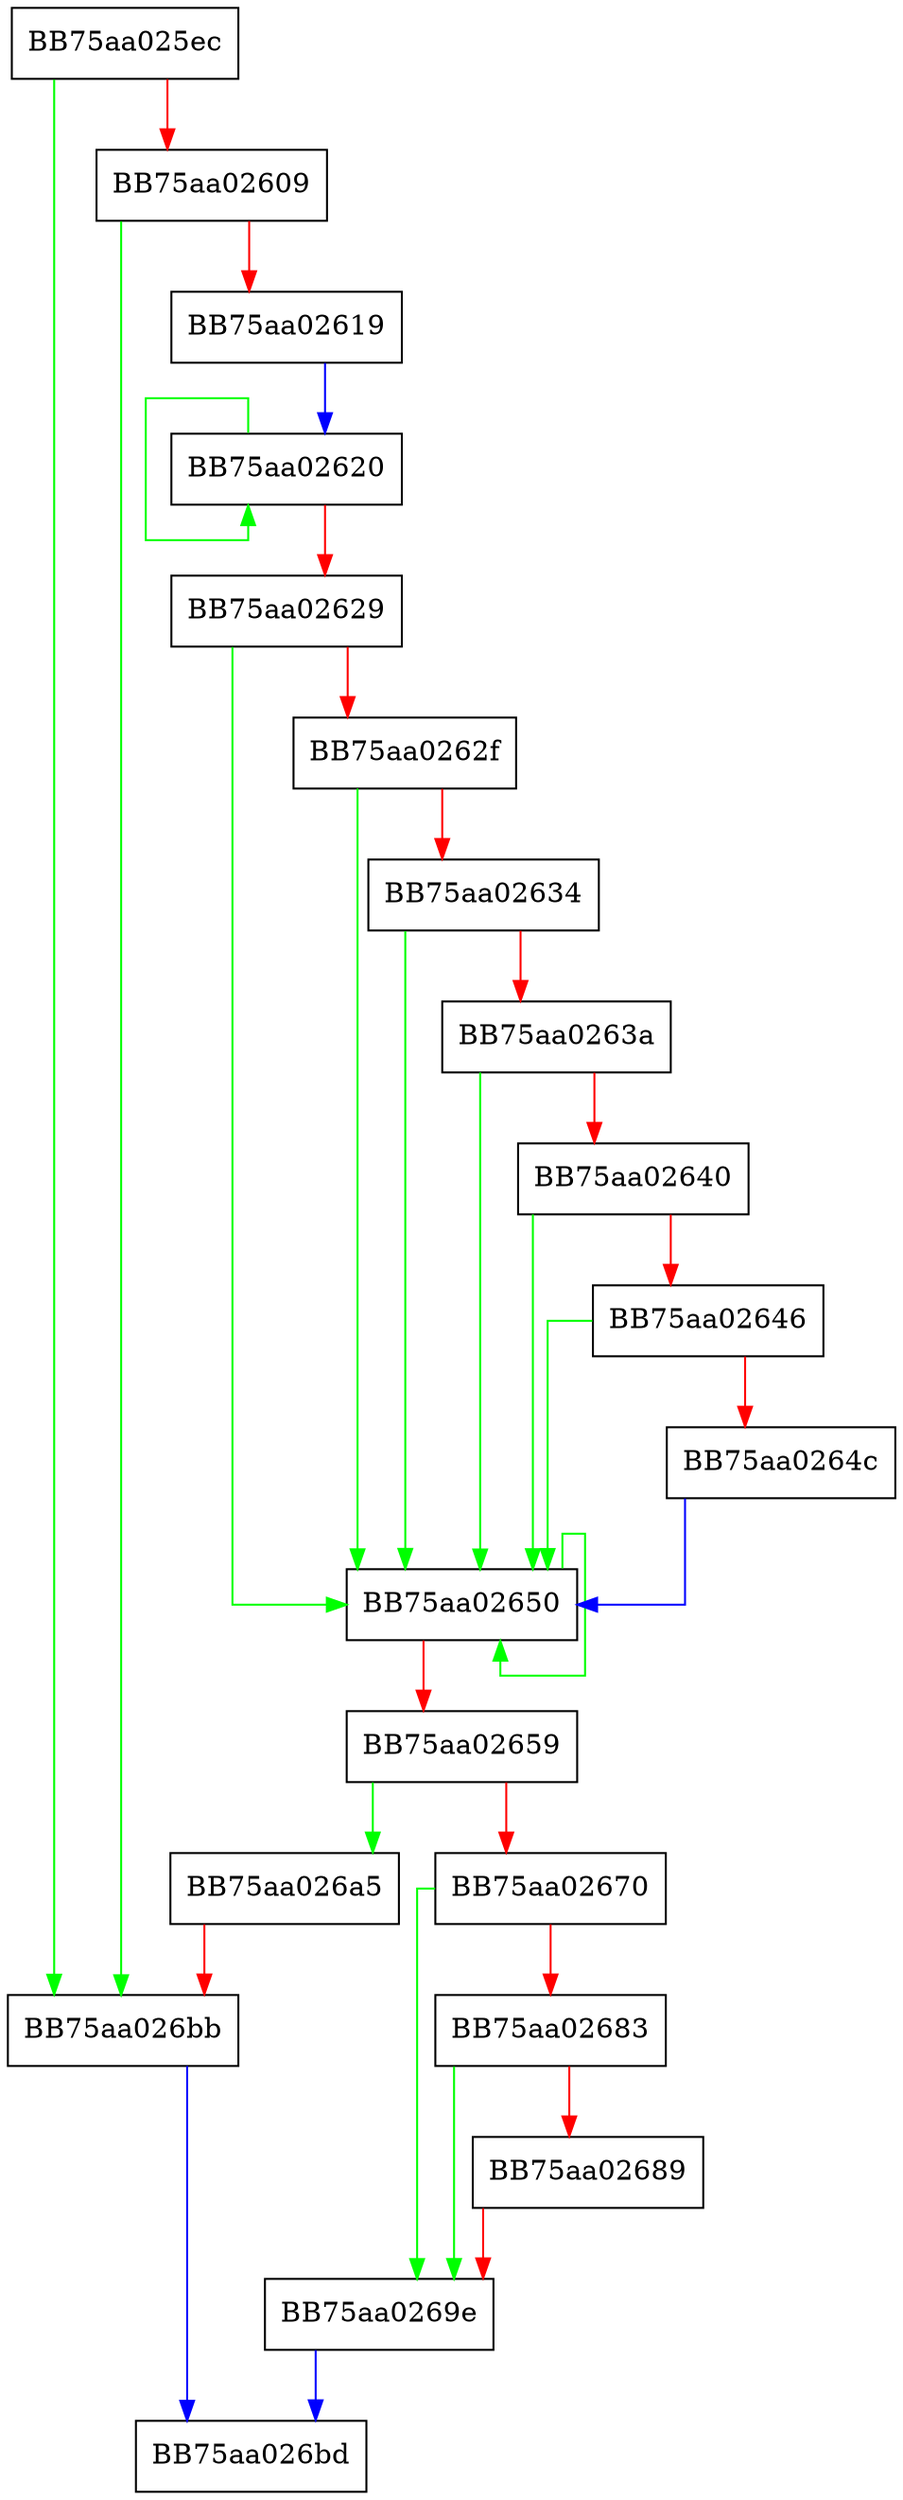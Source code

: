 digraph ElaborateContainer {
  node [shape="box"];
  graph [splines=ortho];
  BB75aa025ec -> BB75aa026bb [color="green"];
  BB75aa025ec -> BB75aa02609 [color="red"];
  BB75aa02609 -> BB75aa026bb [color="green"];
  BB75aa02609 -> BB75aa02619 [color="red"];
  BB75aa02619 -> BB75aa02620 [color="blue"];
  BB75aa02620 -> BB75aa02620 [color="green"];
  BB75aa02620 -> BB75aa02629 [color="red"];
  BB75aa02629 -> BB75aa02650 [color="green"];
  BB75aa02629 -> BB75aa0262f [color="red"];
  BB75aa0262f -> BB75aa02650 [color="green"];
  BB75aa0262f -> BB75aa02634 [color="red"];
  BB75aa02634 -> BB75aa02650 [color="green"];
  BB75aa02634 -> BB75aa0263a [color="red"];
  BB75aa0263a -> BB75aa02650 [color="green"];
  BB75aa0263a -> BB75aa02640 [color="red"];
  BB75aa02640 -> BB75aa02650 [color="green"];
  BB75aa02640 -> BB75aa02646 [color="red"];
  BB75aa02646 -> BB75aa02650 [color="green"];
  BB75aa02646 -> BB75aa0264c [color="red"];
  BB75aa0264c -> BB75aa02650 [color="blue"];
  BB75aa02650 -> BB75aa02650 [color="green"];
  BB75aa02650 -> BB75aa02659 [color="red"];
  BB75aa02659 -> BB75aa026a5 [color="green"];
  BB75aa02659 -> BB75aa02670 [color="red"];
  BB75aa02670 -> BB75aa0269e [color="green"];
  BB75aa02670 -> BB75aa02683 [color="red"];
  BB75aa02683 -> BB75aa0269e [color="green"];
  BB75aa02683 -> BB75aa02689 [color="red"];
  BB75aa02689 -> BB75aa0269e [color="red"];
  BB75aa0269e -> BB75aa026bd [color="blue"];
  BB75aa026a5 -> BB75aa026bb [color="red"];
  BB75aa026bb -> BB75aa026bd [color="blue"];
}